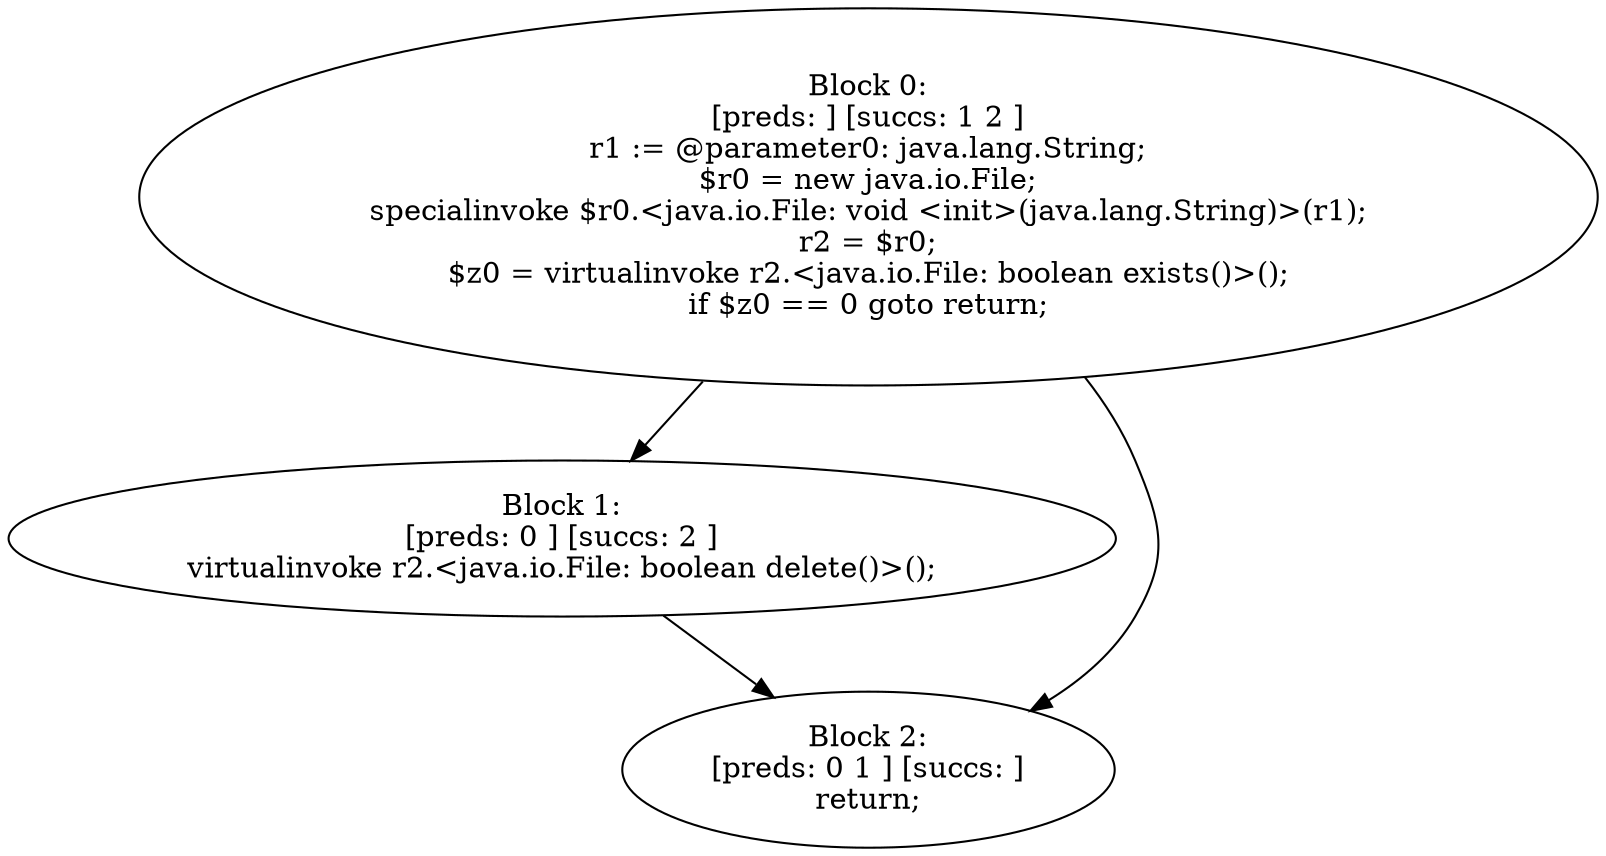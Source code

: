 digraph "unitGraph" {
    "Block 0:
[preds: ] [succs: 1 2 ]
r1 := @parameter0: java.lang.String;
$r0 = new java.io.File;
specialinvoke $r0.<java.io.File: void <init>(java.lang.String)>(r1);
r2 = $r0;
$z0 = virtualinvoke r2.<java.io.File: boolean exists()>();
if $z0 == 0 goto return;
"
    "Block 1:
[preds: 0 ] [succs: 2 ]
virtualinvoke r2.<java.io.File: boolean delete()>();
"
    "Block 2:
[preds: 0 1 ] [succs: ]
return;
"
    "Block 0:
[preds: ] [succs: 1 2 ]
r1 := @parameter0: java.lang.String;
$r0 = new java.io.File;
specialinvoke $r0.<java.io.File: void <init>(java.lang.String)>(r1);
r2 = $r0;
$z0 = virtualinvoke r2.<java.io.File: boolean exists()>();
if $z0 == 0 goto return;
"->"Block 1:
[preds: 0 ] [succs: 2 ]
virtualinvoke r2.<java.io.File: boolean delete()>();
";
    "Block 0:
[preds: ] [succs: 1 2 ]
r1 := @parameter0: java.lang.String;
$r0 = new java.io.File;
specialinvoke $r0.<java.io.File: void <init>(java.lang.String)>(r1);
r2 = $r0;
$z0 = virtualinvoke r2.<java.io.File: boolean exists()>();
if $z0 == 0 goto return;
"->"Block 2:
[preds: 0 1 ] [succs: ]
return;
";
    "Block 1:
[preds: 0 ] [succs: 2 ]
virtualinvoke r2.<java.io.File: boolean delete()>();
"->"Block 2:
[preds: 0 1 ] [succs: ]
return;
";
}

